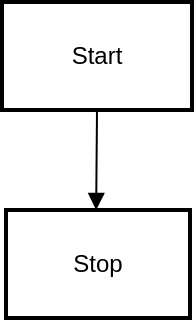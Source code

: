 <mxfile version="26.1.1">
  <diagram name="Page-1" id="Wyn7bqY8Jm5lrV2yaqIB">
    <mxGraphModel>
      <root>
        <mxCell id="0" />
        <mxCell id="1" parent="0" />
        <mxCell id="2" value="Start" style="whiteSpace=wrap;strokeWidth=2;" vertex="1" parent="1">
          <mxGeometry x="8" y="8" width="95" height="54" as="geometry" />
        </mxCell>
        <mxCell id="3" value="Stop" style="whiteSpace=wrap;strokeWidth=2;" vertex="1" parent="1">
          <mxGeometry x="10" y="112" width="92" height="54" as="geometry" />
        </mxCell>
        <mxCell id="4" value="" style="curved=1;startArrow=none;endArrow=block;exitX=0.5;exitY=1;entryX=0.49;entryY=0;" edge="1" parent="1" source="2" target="3">
          <mxGeometry relative="1" as="geometry">
            <Array as="points" />
          </mxGeometry>
        </mxCell>
      </root>
    </mxGraphModel>
  </diagram>
</mxfile>

